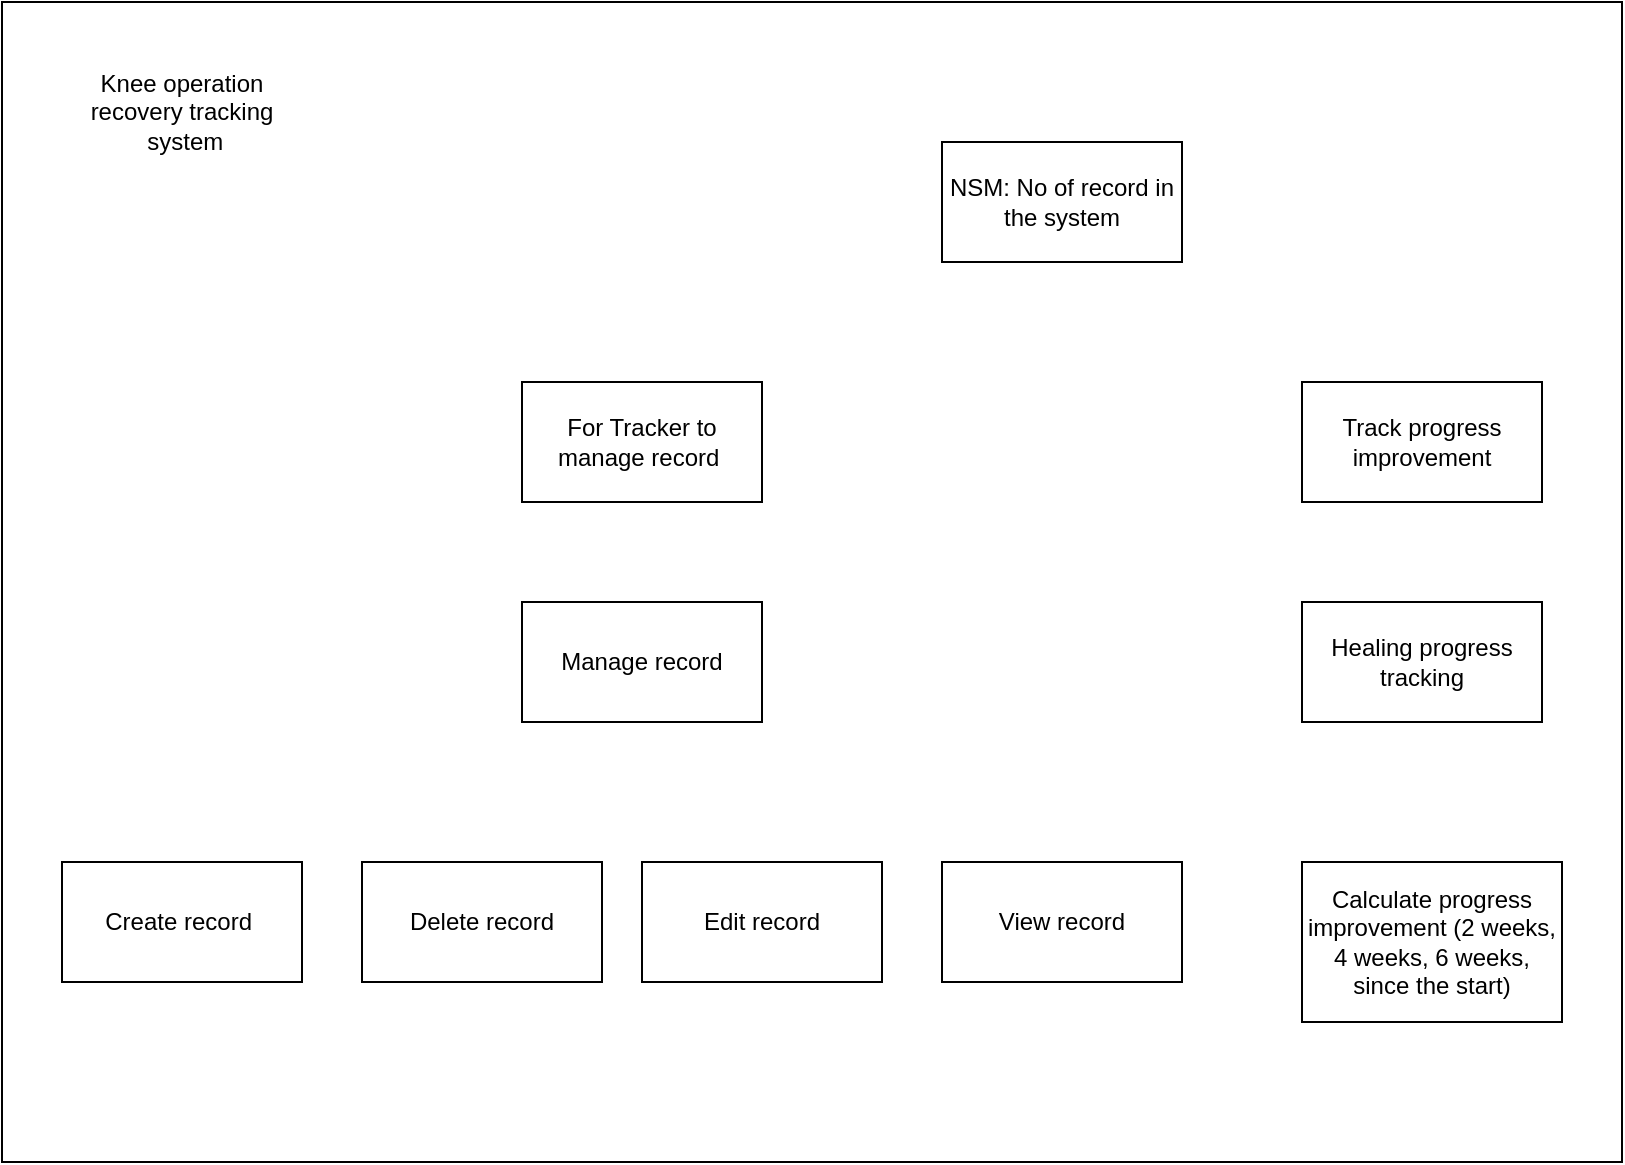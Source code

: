 <mxfile version="23.1.5" type="device">
  <diagram name="Page-1" id="rfjvWMqyRgM7L9SijGSh">
    <mxGraphModel dx="1026" dy="691" grid="1" gridSize="10" guides="1" tooltips="1" connect="1" arrows="1" fold="1" page="1" pageScale="1" pageWidth="827" pageHeight="1169" math="0" shadow="0">
      <root>
        <mxCell id="0" />
        <mxCell id="1" parent="0" />
        <mxCell id="Bq39JP6Z8viFGww4JwIC-11" value="" style="whiteSpace=wrap;html=1;" vertex="1" parent="1">
          <mxGeometry x="220" y="250" width="810" height="580" as="geometry" />
        </mxCell>
        <mxCell id="Bq39JP6Z8viFGww4JwIC-1" value="NSM: No of record in the system" style="rounded=0;whiteSpace=wrap;html=1;" vertex="1" parent="1">
          <mxGeometry x="690" y="320" width="120" height="60" as="geometry" />
        </mxCell>
        <mxCell id="Bq39JP6Z8viFGww4JwIC-2" value="For Tracker to manage record&amp;nbsp;" style="rounded=0;whiteSpace=wrap;html=1;" vertex="1" parent="1">
          <mxGeometry x="480" y="440" width="120" height="60" as="geometry" />
        </mxCell>
        <mxCell id="Bq39JP6Z8viFGww4JwIC-3" value="Create record&amp;nbsp;" style="rounded=0;whiteSpace=wrap;html=1;" vertex="1" parent="1">
          <mxGeometry x="250" y="680" width="120" height="60" as="geometry" />
        </mxCell>
        <mxCell id="Bq39JP6Z8viFGww4JwIC-4" value="Delete record" style="rounded=0;whiteSpace=wrap;html=1;" vertex="1" parent="1">
          <mxGeometry x="400" y="680" width="120" height="60" as="geometry" />
        </mxCell>
        <mxCell id="Bq39JP6Z8viFGww4JwIC-5" value="Edit record" style="rounded=0;whiteSpace=wrap;html=1;" vertex="1" parent="1">
          <mxGeometry x="540" y="680" width="120" height="60" as="geometry" />
        </mxCell>
        <mxCell id="Bq39JP6Z8viFGww4JwIC-6" value="View record" style="rounded=0;whiteSpace=wrap;html=1;" vertex="1" parent="1">
          <mxGeometry x="690" y="680" width="120" height="60" as="geometry" />
        </mxCell>
        <mxCell id="Bq39JP6Z8viFGww4JwIC-7" value="Manage record" style="rounded=0;whiteSpace=wrap;html=1;" vertex="1" parent="1">
          <mxGeometry x="480" y="550" width="120" height="60" as="geometry" />
        </mxCell>
        <mxCell id="Bq39JP6Z8viFGww4JwIC-8" value="Track progress improvement" style="rounded=0;whiteSpace=wrap;html=1;" vertex="1" parent="1">
          <mxGeometry x="870" y="440" width="120" height="60" as="geometry" />
        </mxCell>
        <mxCell id="Bq39JP6Z8viFGww4JwIC-9" value="Healing progress tracking" style="rounded=0;whiteSpace=wrap;html=1;" vertex="1" parent="1">
          <mxGeometry x="870" y="550" width="120" height="60" as="geometry" />
        </mxCell>
        <mxCell id="Bq39JP6Z8viFGww4JwIC-10" value="Calculate progress improvement (2 weeks, 4 weeks, 6 weeks, since the start)" style="rounded=0;whiteSpace=wrap;html=1;" vertex="1" parent="1">
          <mxGeometry x="870" y="680" width="130" height="80" as="geometry" />
        </mxCell>
        <mxCell id="Bq39JP6Z8viFGww4JwIC-12" value="Knee operation recovery tracking &amp;nbsp;system" style="text;html=1;align=center;verticalAlign=middle;whiteSpace=wrap;rounded=0;" vertex="1" parent="1">
          <mxGeometry x="250" y="270" width="120" height="70" as="geometry" />
        </mxCell>
      </root>
    </mxGraphModel>
  </diagram>
</mxfile>
